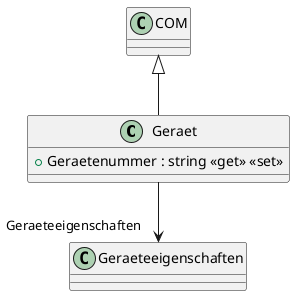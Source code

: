 @startuml
class Geraet {
    + Geraetenummer : string <<get>> <<set>>
}
COM <|-- Geraet
Geraet --> "Geraeteeigenschaften" Geraeteeigenschaften
@enduml
